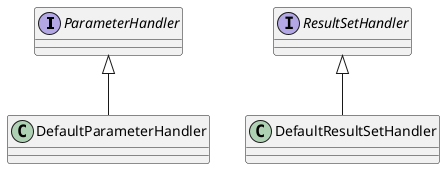 @startuml
'https://plantuml.com/class-diagram

interface ParameterHandler
interface ResultSetHandler
class DefaultParameterHandler
class DefaultResultSetHandler

ParameterHandler <|-- DefaultParameterHandler
ResultSetHandler <|-- DefaultResultSetHandler

@enduml